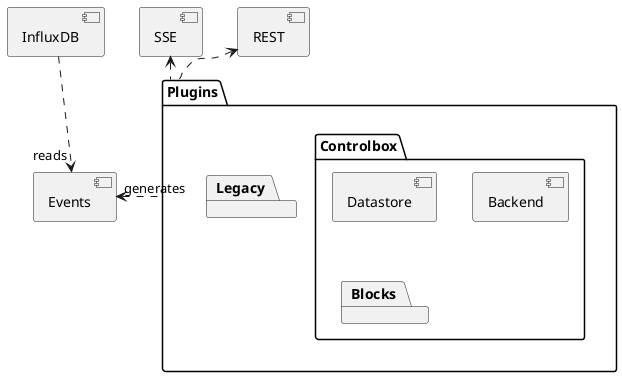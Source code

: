 @startuml "Service Components"
[REST]
[SSE]
[InfluxDB]
[Events]

package Plugins {
    package Controlbox {
        [Datastore]
        [Backend]
        package Blocks
    }

    package Legacy {
    }
}

Plugins .up.> REST
Plugins .up.> SSE
Plugins .left.> "generates" Events
InfluxDB ..> "reads" Events

@enduml









